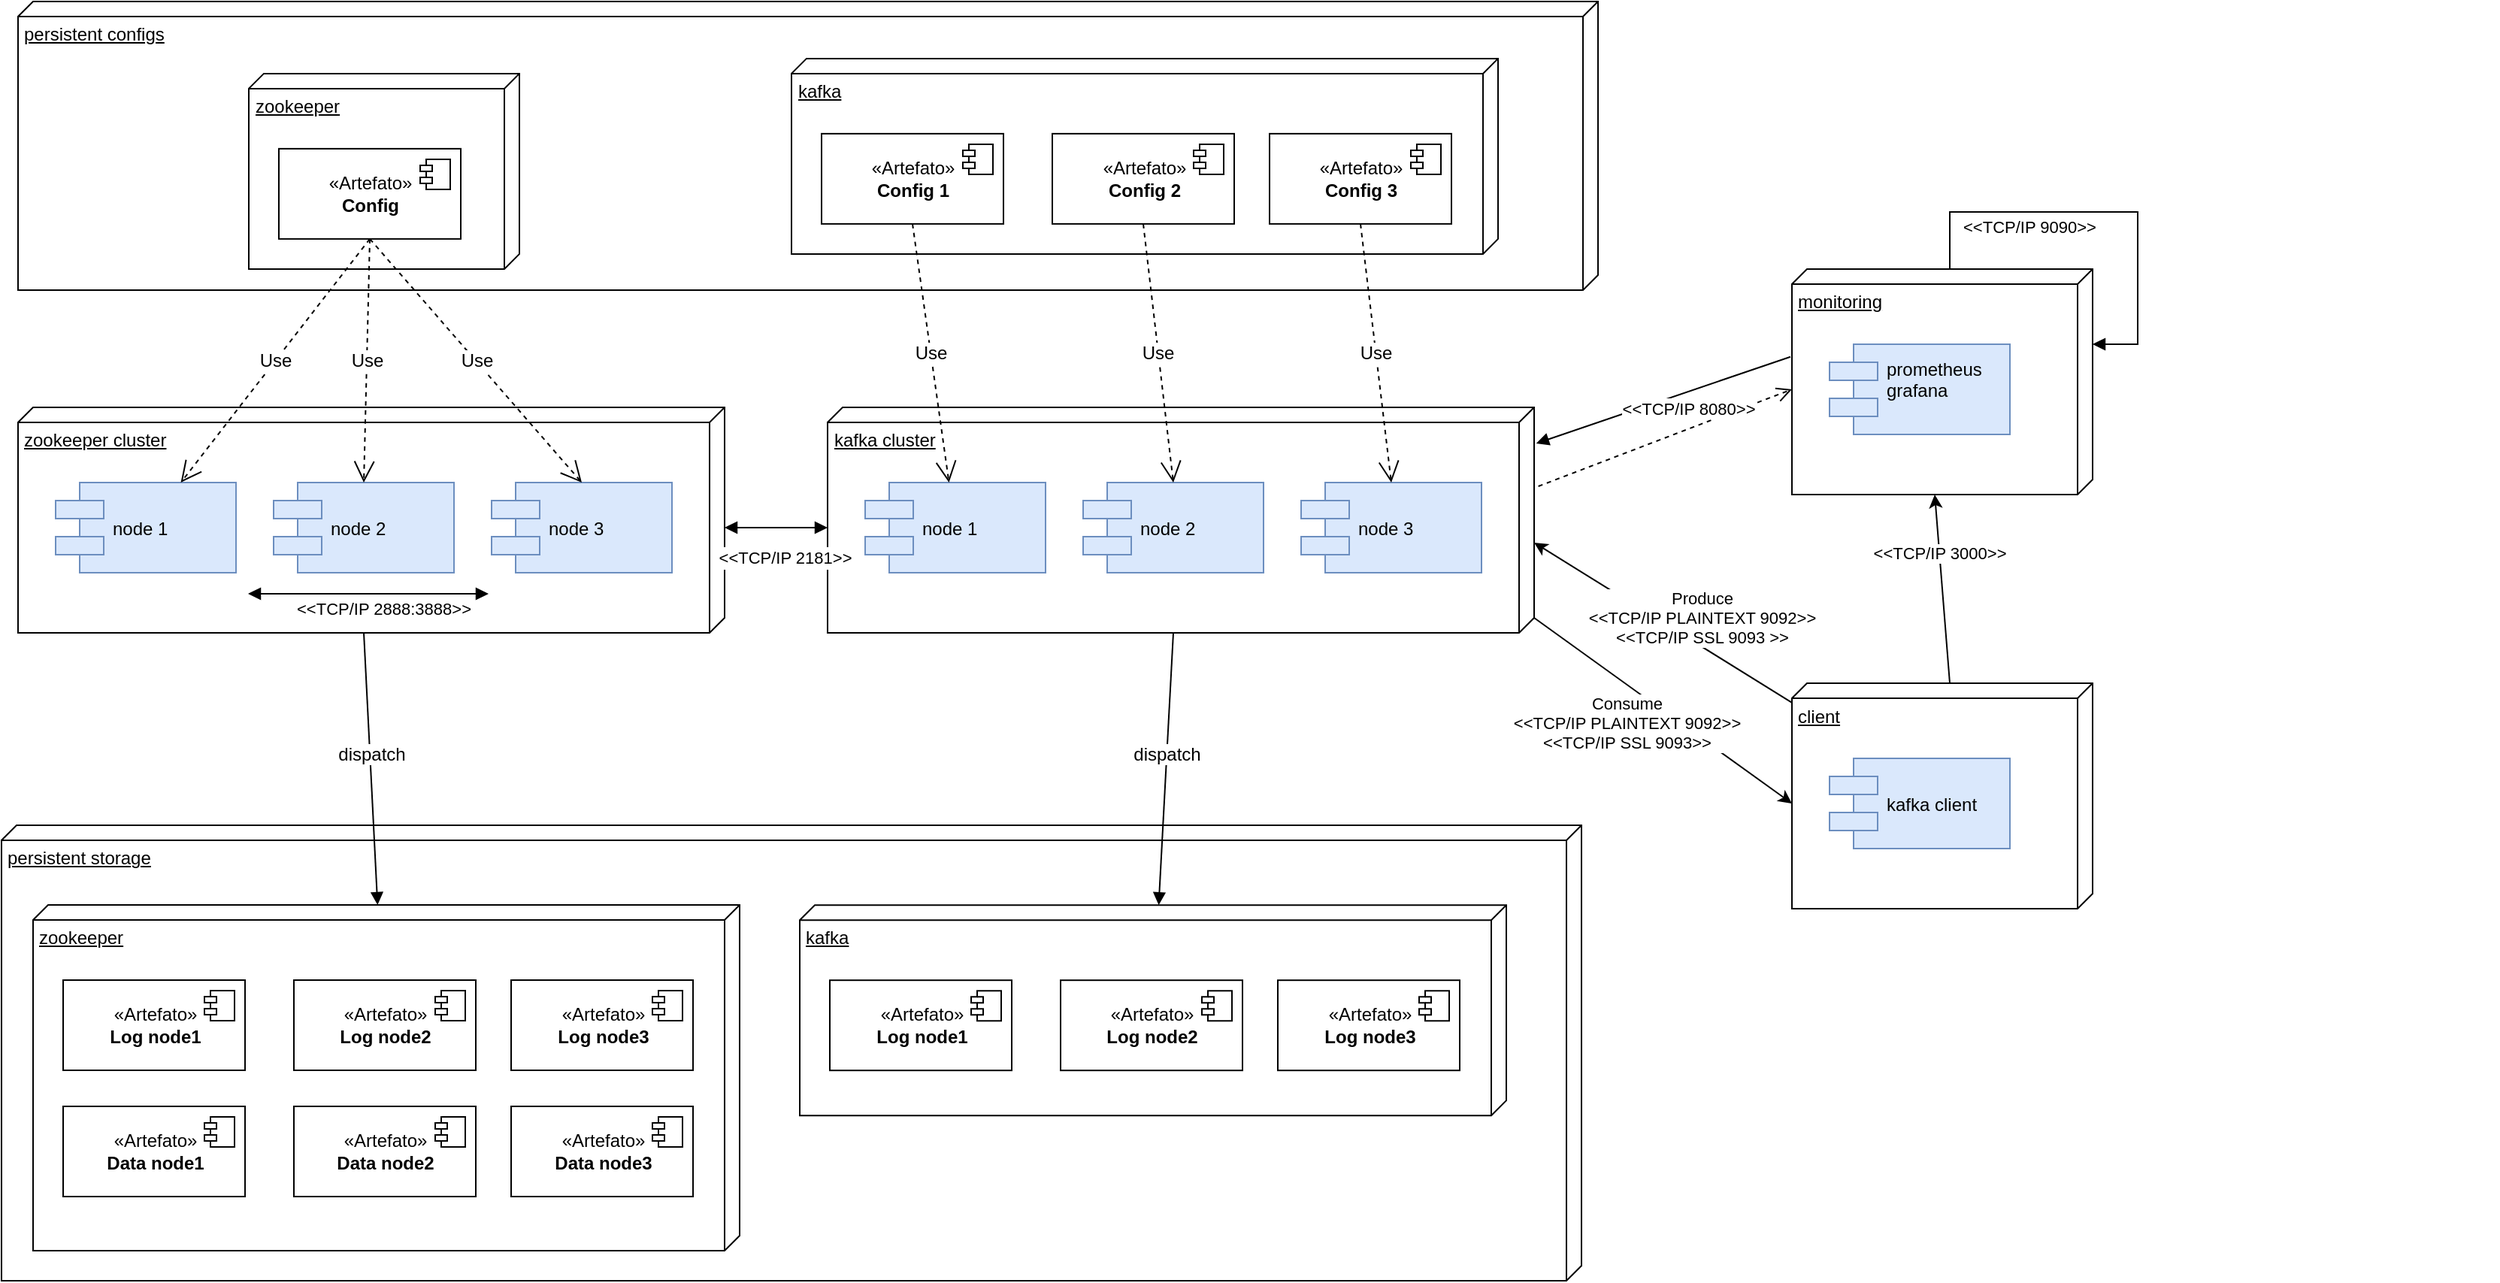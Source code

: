 <mxfile version="10.7.0" type="device"><diagram name="Page-1" id="b5b7bab2-c9e2-2cf4-8b2a-24fd1a2a6d21"><mxGraphModel dx="2100" dy="2244" grid="1" gridSize="10" guides="1" tooltips="1" connect="1" arrows="1" fold="1" page="1" pageScale="1" pageWidth="827" pageHeight="1169" background="#ffffff" math="0" shadow="0"><root><mxCell id="0"/><mxCell id="1" parent="0"/><mxCell id="ZEIrBqUMK9VCRzySae3i-107" value="" style="group" parent="1" vertex="1" connectable="0"><mxGeometry x="119" y="408" width="1051" height="303" as="geometry"/></mxCell><mxCell id="ZEIrBqUMK9VCRzySae3i-20" value="persistent storage" style="verticalAlign=top;align=left;spacingTop=8;spacingLeft=2;spacingRight=12;shape=cube;size=10;direction=south;fontStyle=4;html=1;fontFamily=Helvetica;fontSize=12;" parent="ZEIrBqUMK9VCRzySae3i-107" vertex="1"><mxGeometry width="1051" height="303" as="geometry"/></mxCell><mxCell id="ZEIrBqUMK9VCRzySae3i-43" value="" style="group" parent="ZEIrBqUMK9VCRzySae3i-107" vertex="1" connectable="0"><mxGeometry x="21" y="53" width="470" height="230" as="geometry"/></mxCell><mxCell id="ZEIrBqUMK9VCRzySae3i-42" value="zookeeper" style="verticalAlign=top;align=left;spacingTop=8;spacingLeft=2;spacingRight=12;shape=cube;size=10;direction=south;fontStyle=4;html=1;fontFamily=Helvetica;fontSize=12;" parent="ZEIrBqUMK9VCRzySae3i-43" vertex="1"><mxGeometry width="470" height="230" as="geometry"/></mxCell><mxCell id="ZEIrBqUMK9VCRzySae3i-22" value="«Artefato»&lt;br&gt;&lt;b&gt;Log node1&lt;br&gt;&lt;/b&gt;" style="html=1;fontFamily=Helvetica;fontSize=12;" parent="ZEIrBqUMK9VCRzySae3i-43" vertex="1"><mxGeometry x="20" y="50" width="121" height="60" as="geometry"/></mxCell><mxCell id="ZEIrBqUMK9VCRzySae3i-23" value="" style="shape=component;jettyWidth=8;jettyHeight=4;" parent="ZEIrBqUMK9VCRzySae3i-22" vertex="1"><mxGeometry x="1" width="20" height="20" relative="1" as="geometry"><mxPoint x="-27" y="7" as="offset"/></mxGeometry></mxCell><mxCell id="ZEIrBqUMK9VCRzySae3i-24" value="«Artefato»&lt;br&gt;&lt;b&gt;Log node2&lt;br&gt;&lt;/b&gt;" style="html=1;fontFamily=Helvetica;fontSize=12;" parent="ZEIrBqUMK9VCRzySae3i-43" vertex="1"><mxGeometry x="173.5" y="50" width="121" height="60" as="geometry"/></mxCell><mxCell id="ZEIrBqUMK9VCRzySae3i-25" value="" style="shape=component;jettyWidth=8;jettyHeight=4;" parent="ZEIrBqUMK9VCRzySae3i-24" vertex="1"><mxGeometry x="1" width="20" height="20" relative="1" as="geometry"><mxPoint x="-27" y="7" as="offset"/></mxGeometry></mxCell><mxCell id="ZEIrBqUMK9VCRzySae3i-26" value="«Artefato»&lt;br&gt;&lt;b&gt;Log node3&lt;br&gt;&lt;/b&gt;" style="html=1;fontFamily=Helvetica;fontSize=12;" parent="ZEIrBqUMK9VCRzySae3i-43" vertex="1"><mxGeometry x="318" y="50" width="121" height="60" as="geometry"/></mxCell><mxCell id="ZEIrBqUMK9VCRzySae3i-27" value="" style="shape=component;jettyWidth=8;jettyHeight=4;" parent="ZEIrBqUMK9VCRzySae3i-26" vertex="1"><mxGeometry x="1" width="20" height="20" relative="1" as="geometry"><mxPoint x="-27" y="7" as="offset"/></mxGeometry></mxCell><mxCell id="ZEIrBqUMK9VCRzySae3i-28" value="«Artefato»&lt;br&gt;&lt;b&gt;Data node1&lt;br&gt;&lt;/b&gt;" style="html=1;fontFamily=Helvetica;fontSize=12;" parent="ZEIrBqUMK9VCRzySae3i-43" vertex="1"><mxGeometry x="20" y="134" width="121" height="60" as="geometry"/></mxCell><mxCell id="ZEIrBqUMK9VCRzySae3i-29" value="" style="shape=component;jettyWidth=8;jettyHeight=4;" parent="ZEIrBqUMK9VCRzySae3i-28" vertex="1"><mxGeometry x="1" width="20" height="20" relative="1" as="geometry"><mxPoint x="-27" y="7" as="offset"/></mxGeometry></mxCell><mxCell id="ZEIrBqUMK9VCRzySae3i-30" value="«Artefato»&lt;br&gt;&lt;b&gt;Data node2&lt;br&gt;&lt;/b&gt;" style="html=1;fontFamily=Helvetica;fontSize=12;" parent="ZEIrBqUMK9VCRzySae3i-43" vertex="1"><mxGeometry x="173.5" y="134" width="121" height="60" as="geometry"/></mxCell><mxCell id="ZEIrBqUMK9VCRzySae3i-31" value="" style="shape=component;jettyWidth=8;jettyHeight=4;" parent="ZEIrBqUMK9VCRzySae3i-30" vertex="1"><mxGeometry x="1" width="20" height="20" relative="1" as="geometry"><mxPoint x="-27" y="7" as="offset"/></mxGeometry></mxCell><mxCell id="ZEIrBqUMK9VCRzySae3i-32" value="«Artefato»&lt;br&gt;&lt;b&gt;Data node3&lt;br&gt;&lt;/b&gt;" style="html=1;fontFamily=Helvetica;fontSize=12;" parent="ZEIrBqUMK9VCRzySae3i-43" vertex="1"><mxGeometry x="318" y="134" width="121" height="60" as="geometry"/></mxCell><mxCell id="ZEIrBqUMK9VCRzySae3i-33" value="" style="shape=component;jettyWidth=8;jettyHeight=4;" parent="ZEIrBqUMK9VCRzySae3i-32" vertex="1"><mxGeometry x="1" width="20" height="20" relative="1" as="geometry"><mxPoint x="-27" y="7" as="offset"/></mxGeometry></mxCell><mxCell id="ZEIrBqUMK9VCRzySae3i-44" value="" style="group" parent="ZEIrBqUMK9VCRzySae3i-107" vertex="1" connectable="0"><mxGeometry x="531" y="53.088" width="470" height="230" as="geometry"/></mxCell><mxCell id="ZEIrBqUMK9VCRzySae3i-45" value="kafka" style="verticalAlign=top;align=left;spacingTop=8;spacingLeft=2;spacingRight=12;shape=cube;size=10;direction=south;fontStyle=4;html=1;fontFamily=Helvetica;fontSize=12;" parent="ZEIrBqUMK9VCRzySae3i-44" vertex="1"><mxGeometry width="470" height="140" as="geometry"/></mxCell><mxCell id="ZEIrBqUMK9VCRzySae3i-46" value="«Artefato»&lt;br&gt;&lt;b&gt;Log node1&lt;br&gt;&lt;/b&gt;" style="html=1;fontFamily=Helvetica;fontSize=12;" parent="ZEIrBqUMK9VCRzySae3i-44" vertex="1"><mxGeometry x="20" y="50" width="121" height="60" as="geometry"/></mxCell><mxCell id="ZEIrBqUMK9VCRzySae3i-47" value="" style="shape=component;jettyWidth=8;jettyHeight=4;" parent="ZEIrBqUMK9VCRzySae3i-46" vertex="1"><mxGeometry x="1" width="20" height="20" relative="1" as="geometry"><mxPoint x="-27" y="7" as="offset"/></mxGeometry></mxCell><mxCell id="ZEIrBqUMK9VCRzySae3i-48" value="«Artefato»&lt;br&gt;&lt;b&gt;Log node2&lt;br&gt;&lt;/b&gt;" style="html=1;fontFamily=Helvetica;fontSize=12;" parent="ZEIrBqUMK9VCRzySae3i-44" vertex="1"><mxGeometry x="173.5" y="50" width="121" height="60" as="geometry"/></mxCell><mxCell id="ZEIrBqUMK9VCRzySae3i-49" value="" style="shape=component;jettyWidth=8;jettyHeight=4;" parent="ZEIrBqUMK9VCRzySae3i-48" vertex="1"><mxGeometry x="1" width="20" height="20" relative="1" as="geometry"><mxPoint x="-27" y="7" as="offset"/></mxGeometry></mxCell><mxCell id="ZEIrBqUMK9VCRzySae3i-50" value="«Artefato»&lt;br&gt;&lt;b&gt;Log node3&lt;br&gt;&lt;/b&gt;" style="html=1;fontFamily=Helvetica;fontSize=12;" parent="ZEIrBqUMK9VCRzySae3i-44" vertex="1"><mxGeometry x="318" y="50" width="121" height="60" as="geometry"/></mxCell><mxCell id="ZEIrBqUMK9VCRzySae3i-51" value="" style="shape=component;jettyWidth=8;jettyHeight=4;" parent="ZEIrBqUMK9VCRzySae3i-50" vertex="1"><mxGeometry x="1" width="20" height="20" relative="1" as="geometry"><mxPoint x="-27" y="7" as="offset"/></mxGeometry></mxCell><mxCell id="ZEIrBqUMK9VCRzySae3i-21" value="dispatch" style="html=1;verticalAlign=bottom;endArrow=block;fontFamily=Helvetica;fontSize=12;exitX=0;exitY=0;exitDx=150;exitDy=240;exitPerimeter=0;" parent="1" source="ZEIrBqUMK9VCRzySae3i-16" target="ZEIrBqUMK9VCRzySae3i-42" edge="1"><mxGeometry width="80" relative="1" as="geometry"><mxPoint x="314" y="290" as="sourcePoint"/><mxPoint x="394" y="290" as="targetPoint"/></mxGeometry></mxCell><mxCell id="ZEIrBqUMK9VCRzySae3i-34" value="" style="group" parent="1" vertex="1" connectable="0"><mxGeometry x="130" y="130" width="470" height="150" as="geometry"/></mxCell><mxCell id="ZEIrBqUMK9VCRzySae3i-16" value="zookeeper cluster" style="verticalAlign=top;align=left;spacingTop=8;spacingLeft=2;spacingRight=12;shape=cube;size=10;direction=south;fontStyle=4;html=1;fontFamily=Helvetica;fontSize=12;" parent="ZEIrBqUMK9VCRzySae3i-34" vertex="1"><mxGeometry width="470" height="150" as="geometry"/></mxCell><mxCell id="ZEIrBqUMK9VCRzySae3i-17" value="node 1" style="shape=component;align=left;spacingLeft=36;fontFamily=Helvetica;fontSize=12;fillColor=#dae8fc;strokeColor=#6c8ebf;" parent="ZEIrBqUMK9VCRzySae3i-34" vertex="1"><mxGeometry x="25" y="50" width="120" height="60" as="geometry"/></mxCell><mxCell id="ZEIrBqUMK9VCRzySae3i-18" value="node 2" style="shape=component;align=left;spacingLeft=36;fontFamily=Helvetica;fontSize=12;fillColor=#dae8fc;strokeColor=#6c8ebf;" parent="ZEIrBqUMK9VCRzySae3i-34" vertex="1"><mxGeometry x="170" y="50" width="120" height="60" as="geometry"/></mxCell><mxCell id="ZEIrBqUMK9VCRzySae3i-19" value="node 3" style="shape=component;align=left;spacingLeft=36;fontFamily=Helvetica;fontSize=12;fillColor=#dae8fc;strokeColor=#6c8ebf;" parent="ZEIrBqUMK9VCRzySae3i-34" vertex="1"><mxGeometry x="315" y="50" width="120" height="60" as="geometry"/></mxCell><mxCell id="kxuQ3C1_RuJvvN39NqJY-8" value="" style="endArrow=block;startArrow=block;endFill=1;startFill=1;html=1;fontSize=11;" parent="ZEIrBqUMK9VCRzySae3i-34" edge="1"><mxGeometry width="160" relative="1" as="geometry"><mxPoint x="153" y="124" as="sourcePoint"/><mxPoint x="313" y="124" as="targetPoint"/></mxGeometry></mxCell><mxCell id="kxuQ3C1_RuJvvN39NqJY-9" value="&lt;div&gt;&lt;div&gt;&lt;span&gt;&amp;lt;&amp;lt;TCP/IP 2888:3888&amp;gt;&amp;gt;&lt;/span&gt;&lt;/div&gt;&lt;/div&gt;" style="text;html=1;resizable=0;points=[];align=center;verticalAlign=middle;labelBackgroundColor=#ffffff;fontSize=11;" parent="kxuQ3C1_RuJvvN39NqJY-8" vertex="1" connectable="0"><mxGeometry x="0.237" y="3" relative="1" as="geometry"><mxPoint x="-9" y="13" as="offset"/></mxGeometry></mxCell><mxCell id="ZEIrBqUMK9VCRzySae3i-35" value="" style="group" parent="1" vertex="1" connectable="0"><mxGeometry x="668.5" y="130" width="470" height="150" as="geometry"/></mxCell><mxCell id="ZEIrBqUMK9VCRzySae3i-36" value="kafka cluster" style="verticalAlign=top;align=left;spacingTop=8;spacingLeft=2;spacingRight=12;shape=cube;size=10;direction=south;fontStyle=4;html=1;fontFamily=Helvetica;fontSize=12;" parent="ZEIrBqUMK9VCRzySae3i-35" vertex="1"><mxGeometry width="470" height="150" as="geometry"/></mxCell><mxCell id="ZEIrBqUMK9VCRzySae3i-37" value="node 1" style="shape=component;align=left;spacingLeft=36;fontFamily=Helvetica;fontSize=12;fillColor=#dae8fc;strokeColor=#6c8ebf;" parent="ZEIrBqUMK9VCRzySae3i-35" vertex="1"><mxGeometry x="25" y="50" width="120" height="60" as="geometry"/></mxCell><mxCell id="ZEIrBqUMK9VCRzySae3i-38" value="node 2" style="shape=component;align=left;spacingLeft=36;fontFamily=Helvetica;fontSize=12;fillColor=#dae8fc;strokeColor=#6c8ebf;" parent="ZEIrBqUMK9VCRzySae3i-35" vertex="1"><mxGeometry x="170" y="50" width="120" height="60" as="geometry"/></mxCell><mxCell id="ZEIrBqUMK9VCRzySae3i-39" value="node 3" style="shape=component;align=left;spacingLeft=36;fontFamily=Helvetica;fontSize=12;fillColor=#dae8fc;strokeColor=#6c8ebf;" parent="ZEIrBqUMK9VCRzySae3i-35" vertex="1"><mxGeometry x="315" y="50" width="120" height="60" as="geometry"/></mxCell><mxCell id="ZEIrBqUMK9VCRzySae3i-41" value="dispatch" style="html=1;verticalAlign=bottom;endArrow=block;fontFamily=Helvetica;fontSize=12;exitX=0;exitY=0;exitDx=150;exitDy=240;exitPerimeter=0;" parent="1" source="ZEIrBqUMK9VCRzySae3i-36" target="ZEIrBqUMK9VCRzySae3i-45" edge="1"><mxGeometry width="80" relative="1" as="geometry"><mxPoint x="786" y="300" as="sourcePoint"/><mxPoint x="866" y="300" as="targetPoint"/></mxGeometry></mxCell><mxCell id="ZEIrBqUMK9VCRzySae3i-58" value="persistent configs" style="verticalAlign=top;align=left;spacingTop=8;spacingLeft=2;spacingRight=12;shape=cube;size=10;direction=south;fontStyle=4;html=1;fontFamily=Helvetica;fontSize=12;" parent="1" vertex="1"><mxGeometry x="130" y="-140" width="1051" height="192" as="geometry"/></mxCell><mxCell id="ZEIrBqUMK9VCRzySae3i-59" value="" style="group" parent="1" vertex="1" connectable="0"><mxGeometry x="283.5" y="-92.059" width="470" height="230" as="geometry"/></mxCell><mxCell id="ZEIrBqUMK9VCRzySae3i-60" value="zookeeper" style="verticalAlign=top;align=left;spacingTop=8;spacingLeft=2;spacingRight=12;shape=cube;size=10;direction=south;fontStyle=4;html=1;fontFamily=Helvetica;fontSize=12;" parent="ZEIrBqUMK9VCRzySae3i-59" vertex="1"><mxGeometry width="180" height="130" as="geometry"/></mxCell><mxCell id="ZEIrBqUMK9VCRzySae3i-61" value="«Artefato»&lt;br&gt;&lt;b&gt;Config&lt;br&gt;&lt;/b&gt;" style="html=1;fontFamily=Helvetica;fontSize=12;" parent="ZEIrBqUMK9VCRzySae3i-59" vertex="1"><mxGeometry x="20" y="50" width="121" height="60" as="geometry"/></mxCell><mxCell id="ZEIrBqUMK9VCRzySae3i-62" value="" style="shape=component;jettyWidth=8;jettyHeight=4;" parent="ZEIrBqUMK9VCRzySae3i-61" vertex="1"><mxGeometry x="1" width="20" height="20" relative="1" as="geometry"><mxPoint x="-27" y="7" as="offset"/></mxGeometry></mxCell><mxCell id="ZEIrBqUMK9VCRzySae3i-81" value="" style="group" parent="1" vertex="1" connectable="0"><mxGeometry x="644.5" y="-102.059" width="470" height="230" as="geometry"/></mxCell><mxCell id="ZEIrBqUMK9VCRzySae3i-82" value="kafka" style="verticalAlign=top;align=left;spacingTop=8;spacingLeft=2;spacingRight=12;shape=cube;size=10;direction=south;fontStyle=4;html=1;fontFamily=Helvetica;fontSize=12;" parent="ZEIrBqUMK9VCRzySae3i-81" vertex="1"><mxGeometry width="470" height="130" as="geometry"/></mxCell><mxCell id="ZEIrBqUMK9VCRzySae3i-83" value="«Artefato»&lt;br&gt;&lt;b&gt;Config 1&lt;br&gt;&lt;/b&gt;" style="html=1;fontFamily=Helvetica;fontSize=12;" parent="ZEIrBqUMK9VCRzySae3i-81" vertex="1"><mxGeometry x="20" y="50" width="121" height="60" as="geometry"/></mxCell><mxCell id="ZEIrBqUMK9VCRzySae3i-84" value="" style="shape=component;jettyWidth=8;jettyHeight=4;" parent="ZEIrBqUMK9VCRzySae3i-83" vertex="1"><mxGeometry x="1" width="20" height="20" relative="1" as="geometry"><mxPoint x="-27" y="7" as="offset"/></mxGeometry></mxCell><mxCell id="ZEIrBqUMK9VCRzySae3i-85" value="«Artefato»&lt;br&gt;&lt;b&gt;Config 2&lt;br&gt;&lt;/b&gt;" style="html=1;fontFamily=Helvetica;fontSize=12;" parent="ZEIrBqUMK9VCRzySae3i-81" vertex="1"><mxGeometry x="173.5" y="50" width="121" height="60" as="geometry"/></mxCell><mxCell id="ZEIrBqUMK9VCRzySae3i-86" value="" style="shape=component;jettyWidth=8;jettyHeight=4;" parent="ZEIrBqUMK9VCRzySae3i-85" vertex="1"><mxGeometry x="1" width="20" height="20" relative="1" as="geometry"><mxPoint x="-27" y="7" as="offset"/></mxGeometry></mxCell><mxCell id="ZEIrBqUMK9VCRzySae3i-87" value="«Artefato»&lt;br&gt;&lt;b&gt;Config 3&lt;br&gt;&lt;/b&gt;" style="html=1;fontFamily=Helvetica;fontSize=12;" parent="ZEIrBqUMK9VCRzySae3i-81" vertex="1"><mxGeometry x="318" y="50" width="121" height="60" as="geometry"/></mxCell><mxCell id="ZEIrBqUMK9VCRzySae3i-88" value="" style="shape=component;jettyWidth=8;jettyHeight=4;" parent="ZEIrBqUMK9VCRzySae3i-87" vertex="1"><mxGeometry x="1" width="20" height="20" relative="1" as="geometry"><mxPoint x="-27" y="7" as="offset"/></mxGeometry></mxCell><mxCell id="ZEIrBqUMK9VCRzySae3i-89" value="Use" style="endArrow=open;endSize=12;dashed=1;html=1;fontFamily=Helvetica;fontSize=12;exitX=0.5;exitY=1;exitDx=0;exitDy=0;" parent="1" source="ZEIrBqUMK9VCRzySae3i-61" target="ZEIrBqUMK9VCRzySae3i-17" edge="1"><mxGeometry width="160" relative="1" as="geometry"><mxPoint x="80" y="100" as="sourcePoint"/><mxPoint x="240" y="100" as="targetPoint"/></mxGeometry></mxCell><mxCell id="ZEIrBqUMK9VCRzySae3i-91" value="Use" style="endArrow=open;endSize=12;dashed=1;html=1;fontFamily=Helvetica;fontSize=12;exitX=0.5;exitY=1;exitDx=0;exitDy=0;" parent="1" source="ZEIrBqUMK9VCRzySae3i-83" target="ZEIrBqUMK9VCRzySae3i-37" edge="1"><mxGeometry width="160" relative="1" as="geometry"><mxPoint x="249.471" y="62.412" as="sourcePoint"/><mxPoint x="315.334" y="140" as="targetPoint"/></mxGeometry></mxCell><mxCell id="ZEIrBqUMK9VCRzySae3i-92" value="Use" style="endArrow=open;endSize=12;dashed=1;html=1;fontFamily=Helvetica;fontSize=12;exitX=0.5;exitY=1;exitDx=0;exitDy=0;entryX=0.5;entryY=0;entryDx=0;entryDy=0;" parent="1" source="ZEIrBqUMK9VCRzySae3i-61" target="ZEIrBqUMK9VCRzySae3i-18" edge="1"><mxGeometry width="160" relative="1" as="geometry"><mxPoint x="239.471" y="52.412" as="sourcePoint"/><mxPoint x="222.897" y="180" as="targetPoint"/></mxGeometry></mxCell><mxCell id="ZEIrBqUMK9VCRzySae3i-93" value="Use" style="endArrow=open;endSize=12;dashed=1;html=1;fontFamily=Helvetica;fontSize=12;exitX=0.5;exitY=1;exitDx=0;exitDy=0;entryX=0.5;entryY=0;entryDx=0;entryDy=0;" parent="1" source="ZEIrBqUMK9VCRzySae3i-61" target="ZEIrBqUMK9VCRzySae3i-19" edge="1"><mxGeometry width="160" relative="1" as="geometry"><mxPoint x="239.471" y="52.412" as="sourcePoint"/><mxPoint x="340.293" y="180" as="targetPoint"/></mxGeometry></mxCell><mxCell id="ZEIrBqUMK9VCRzySae3i-94" value="Use" style="endArrow=open;endSize=12;dashed=1;html=1;fontFamily=Helvetica;fontSize=12;exitX=0.5;exitY=1;exitDx=0;exitDy=0;entryX=0.5;entryY=0;entryDx=0;entryDy=0;" parent="1" source="ZEIrBqUMK9VCRzySae3i-85" target="ZEIrBqUMK9VCRzySae3i-38" edge="1"><mxGeometry width="160" relative="1" as="geometry"><mxPoint x="734.765" y="47.706" as="sourcePoint"/><mxPoint x="718.653" y="180" as="targetPoint"/></mxGeometry></mxCell><mxCell id="ZEIrBqUMK9VCRzySae3i-95" value="Use" style="endArrow=open;endSize=12;dashed=1;html=1;fontFamily=Helvetica;fontSize=12;exitX=0.5;exitY=1;exitDx=0;exitDy=0;entryX=0.5;entryY=0;entryDx=0;entryDy=0;" parent="1" source="ZEIrBqUMK9VCRzySae3i-87" target="ZEIrBqUMK9VCRzySae3i-39" edge="1"><mxGeometry width="160" relative="1" as="geometry"><mxPoint x="888.882" y="47.706" as="sourcePoint"/><mxPoint x="859.471" y="179.471" as="targetPoint"/></mxGeometry></mxCell><mxCell id="ZEIrBqUMK9VCRzySae3i-99" value="" style="endArrow=block;startArrow=block;endFill=1;startFill=1;html=1;fontFamily=Helvetica;fontSize=12;entryX=0;entryY=0;entryDx=80;entryDy=470.0;entryPerimeter=0;" parent="1" target="ZEIrBqUMK9VCRzySae3i-36" edge="1"><mxGeometry width="160" relative="1" as="geometry"><mxPoint x="600" y="210" as="sourcePoint"/><mxPoint x="668.5" y="236.5" as="targetPoint"/></mxGeometry></mxCell><mxCell id="kxuQ3C1_RuJvvN39NqJY-2" value="&lt;div&gt;&lt;font style=&quot;font-size: 11px&quot;&gt;&amp;lt;&amp;lt;TCP/IP 2181&amp;gt;&amp;gt;&lt;/font&gt;&lt;/div&gt;" style="text;html=1;resizable=0;points=[];align=center;verticalAlign=middle;labelBackgroundColor=#ffffff;" parent="ZEIrBqUMK9VCRzySae3i-99" vertex="1" connectable="0"><mxGeometry x="0.362" y="2" relative="1" as="geometry"><mxPoint x="-7" y="22" as="offset"/></mxGeometry></mxCell><mxCell id="ZEIrBqUMK9VCRzySae3i-100" value="" style="group" parent="1" vertex="1" connectable="0"><mxGeometry x="1310" y="38" width="470" height="150" as="geometry"/></mxCell><mxCell id="ZEIrBqUMK9VCRzySae3i-101" value="monitoring" style="verticalAlign=top;align=left;spacingTop=8;spacingLeft=2;spacingRight=12;shape=cube;size=10;direction=south;fontStyle=4;html=1;fontFamily=Helvetica;fontSize=12;" parent="ZEIrBqUMK9VCRzySae3i-100" vertex="1"><mxGeometry width="200" height="150" as="geometry"/></mxCell><mxCell id="ZEIrBqUMK9VCRzySae3i-102" value="prometheus&#xA;grafana&#xA;" style="shape=component;align=left;spacingLeft=36;fontFamily=Helvetica;fontSize=12;fillColor=#dae8fc;strokeColor=#6c8ebf;" parent="ZEIrBqUMK9VCRzySae3i-100" vertex="1"><mxGeometry x="25" y="50" width="120" height="60" as="geometry"/></mxCell><mxCell id="kxuQ3C1_RuJvvN39NqJY-7" value="&amp;lt;&amp;lt;TCP/IP 9090&amp;gt;&amp;gt;" style="edgeStyle=orthogonalEdgeStyle;html=1;align=left;spacingLeft=2;endArrow=block;rounded=0;fontSize=11;exitX=0;exitY=0;exitDx=0;exitDy=95;exitPerimeter=0;" parent="ZEIrBqUMK9VCRzySae3i-100" source="ZEIrBqUMK9VCRzySae3i-101" target="ZEIrBqUMK9VCRzySae3i-101" edge="1"><mxGeometry x="-0.801" y="-5" relative="1" as="geometry"><mxPoint x="130" y="-58" as="sourcePoint"/><Array as="points"><mxPoint x="105" y="-38"/><mxPoint x="230" y="-38"/><mxPoint x="230" y="50"/></Array><mxPoint x="270" y="50" as="targetPoint"/><mxPoint as="offset"/></mxGeometry></mxCell><mxCell id="ZEIrBqUMK9VCRzySae3i-105" value="" style="html=1;verticalAlign=bottom;endArrow=open;dashed=1;endSize=8;fontFamily=Helvetica;fontSize=12;exitX=0.35;exitY=-0.006;exitDx=0;exitDy=0;exitPerimeter=0;entryX=0;entryY=0;entryDx=80;entryDy=200;entryPerimeter=0;" parent="1" source="ZEIrBqUMK9VCRzySae3i-36" target="ZEIrBqUMK9VCRzySae3i-101" edge="1"><mxGeometry relative="1" as="geometry"><mxPoint x="1310" y="340" as="sourcePoint"/><mxPoint x="1290" y="130" as="targetPoint"/></mxGeometry></mxCell><mxCell id="ZEIrBqUMK9VCRzySae3i-106" value="&lt;font style=&quot;font-size: 11px&quot;&gt;&amp;lt;&amp;lt;TCP/IP 8080&amp;gt;&amp;gt;&lt;/font&gt;" style="html=1;verticalAlign=bottom;endArrow=block;fontFamily=Helvetica;fontSize=12;exitX=0.389;exitY=1.005;exitDx=0;exitDy=0;exitPerimeter=0;entryX=0.16;entryY=-0.003;entryDx=0;entryDy=0;entryPerimeter=0;" parent="1" source="ZEIrBqUMK9VCRzySae3i-101" target="ZEIrBqUMK9VCRzySae3i-36" edge="1"><mxGeometry x="-0.11" y="19" width="80" relative="1" as="geometry"><mxPoint x="1260" y="350" as="sourcePoint"/><mxPoint x="1340" y="350" as="targetPoint"/><mxPoint x="1" as="offset"/></mxGeometry></mxCell><mxCell id="ZEIrBqUMK9VCRzySae3i-108" value="" style="group" parent="1" vertex="1" connectable="0"><mxGeometry x="1310" y="313.5" width="470" height="150" as="geometry"/></mxCell><mxCell id="ZEIrBqUMK9VCRzySae3i-109" value="client" style="verticalAlign=top;align=left;spacingTop=8;spacingLeft=2;spacingRight=12;shape=cube;size=10;direction=south;fontStyle=4;html=1;fontFamily=Helvetica;fontSize=12;" parent="ZEIrBqUMK9VCRzySae3i-108" vertex="1"><mxGeometry width="200" height="150" as="geometry"/></mxCell><mxCell id="ZEIrBqUMK9VCRzySae3i-110" value="kafka client" style="shape=component;align=left;spacingLeft=36;fontFamily=Helvetica;fontSize=12;fillColor=#dae8fc;strokeColor=#6c8ebf;" parent="ZEIrBqUMK9VCRzySae3i-108" vertex="1"><mxGeometry x="25" y="50" width="120" height="60" as="geometry"/></mxCell><mxCell id="ZEIrBqUMK9VCRzySae3i-113" value="" style="endArrow=classic;html=1;fontFamily=Helvetica;fontSize=12;exitX=0;exitY=0;exitDx=0;exitDy=95;exitPerimeter=0;entryX=0;entryY=0;entryDx=150;entryDy=105;entryPerimeter=0;" parent="1" source="ZEIrBqUMK9VCRzySae3i-109" target="ZEIrBqUMK9VCRzySae3i-101" edge="1"><mxGeometry width="50" height="50" relative="1" as="geometry"><mxPoint x="1415" y="511" as="sourcePoint"/><mxPoint x="1465" y="461" as="targetPoint"/></mxGeometry></mxCell><mxCell id="kxuQ3C1_RuJvvN39NqJY-1" value="&amp;lt;&amp;lt;TCP/IP 3000&amp;gt;&amp;gt;" style="text;html=1;resizable=0;points=[];align=center;verticalAlign=middle;labelBackgroundColor=#ffffff;fontSize=11;" parent="ZEIrBqUMK9VCRzySae3i-113" vertex="1" connectable="0"><mxGeometry x="0.388" relative="1" as="geometry"><mxPoint as="offset"/></mxGeometry></mxCell><mxCell id="ZEIrBqUMK9VCRzySae3i-114" value="" style="endArrow=classic;html=1;fontFamily=Helvetica;fontSize=12;entryX=0.6;entryY=0;entryDx=0;entryDy=0;entryPerimeter=0;" parent="1" source="ZEIrBqUMK9VCRzySae3i-109" target="ZEIrBqUMK9VCRzySae3i-36" edge="1"><mxGeometry width="50" height="50" relative="1" as="geometry"><mxPoint x="1211.286" y="369" as="sourcePoint"/><mxPoint x="1209.857" y="307.571" as="targetPoint"/></mxGeometry></mxCell><mxCell id="ZEIrBqUMK9VCRzySae3i-115" value="Produce&lt;br style=&quot;font-size: 11px&quot;&gt;&lt;div&gt;&amp;lt;&amp;lt;TCP/IP PLAINTEXT 9092&amp;gt;&amp;gt;&lt;/div&gt;&lt;div&gt;&amp;lt;&amp;lt;TCP/IP SSL 9093 &amp;gt;&amp;gt;&lt;br&gt;&lt;/div&gt;" style="text;html=1;resizable=0;points=[];align=center;verticalAlign=middle;labelBackgroundColor=#ffffff;fontSize=11;fontFamily=Helvetica;" parent="ZEIrBqUMK9VCRzySae3i-114" vertex="1" connectable="0"><mxGeometry x="-0.554" relative="1" as="geometry"><mxPoint x="-22" y="-32.5" as="offset"/></mxGeometry></mxCell><mxCell id="ZEIrBqUMK9VCRzySae3i-116" value="" style="endArrow=classic;html=1;fontFamily=Helvetica;fontSize=12;entryX=0;entryY=0;entryDx=80;entryDy=200;entryPerimeter=0;exitX=0;exitY=0;exitDx=140;exitDy=0;exitPerimeter=0;" parent="1" source="ZEIrBqUMK9VCRzySae3i-36" target="ZEIrBqUMK9VCRzySae3i-109" edge="1"><mxGeometry width="50" height="50" relative="1" as="geometry"><mxPoint x="1263.5" y="388.349" as="sourcePoint"/><mxPoint x="1120.214" y="320.071" as="targetPoint"/></mxGeometry></mxCell><mxCell id="ZEIrBqUMK9VCRzySae3i-118" value="Consume&lt;br style=&quot;font-size: 11px&quot;&gt;&lt;div&gt;&amp;lt;&amp;lt;TCP/IP PLAINTEXT 9092&amp;gt;&amp;gt;&lt;/div&gt;&lt;div&gt;&amp;lt;&amp;lt;TCP/IP SSL 9093&amp;gt;&amp;gt;&lt;br&gt;&lt;/div&gt;" style="text;html=1;resizable=0;points=[];align=center;verticalAlign=middle;labelBackgroundColor=#ffffff;fontSize=11;fontFamily=Helvetica;" parent="ZEIrBqUMK9VCRzySae3i-116" vertex="1" connectable="0"><mxGeometry x="-0.434" y="-4" relative="1" as="geometry"><mxPoint x="15" y="31.5" as="offset"/></mxGeometry></mxCell></root></mxGraphModel></diagram></mxfile>